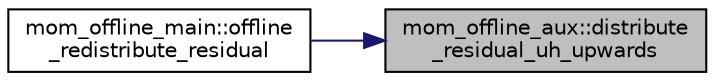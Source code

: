 digraph "mom_offline_aux::distribute_residual_uh_upwards"
{
 // INTERACTIVE_SVG=YES
 // LATEX_PDF_SIZE
  edge [fontname="Helvetica",fontsize="10",labelfontname="Helvetica",labelfontsize="10"];
  node [fontname="Helvetica",fontsize="10",shape=record];
  rankdir="RL";
  Node1 [label="mom_offline_aux::distribute\l_residual_uh_upwards",height=0.2,width=0.4,color="black", fillcolor="grey75", style="filled", fontcolor="black",tooltip="In the case where offline advection has failed to converge, redistribute the u-flux into layers above..."];
  Node1 -> Node2 [dir="back",color="midnightblue",fontsize="10",style="solid",fontname="Helvetica"];
  Node2 [label="mom_offline_main::offline\l_redistribute_residual",height=0.2,width=0.4,color="black", fillcolor="white", style="filled",URL="$namespacemom__offline__main.html#a312c47e83e64a6bdf064526f77a8a8ec",tooltip="In the case where the main advection routine did not converge, something needs to be done with the re..."];
}
